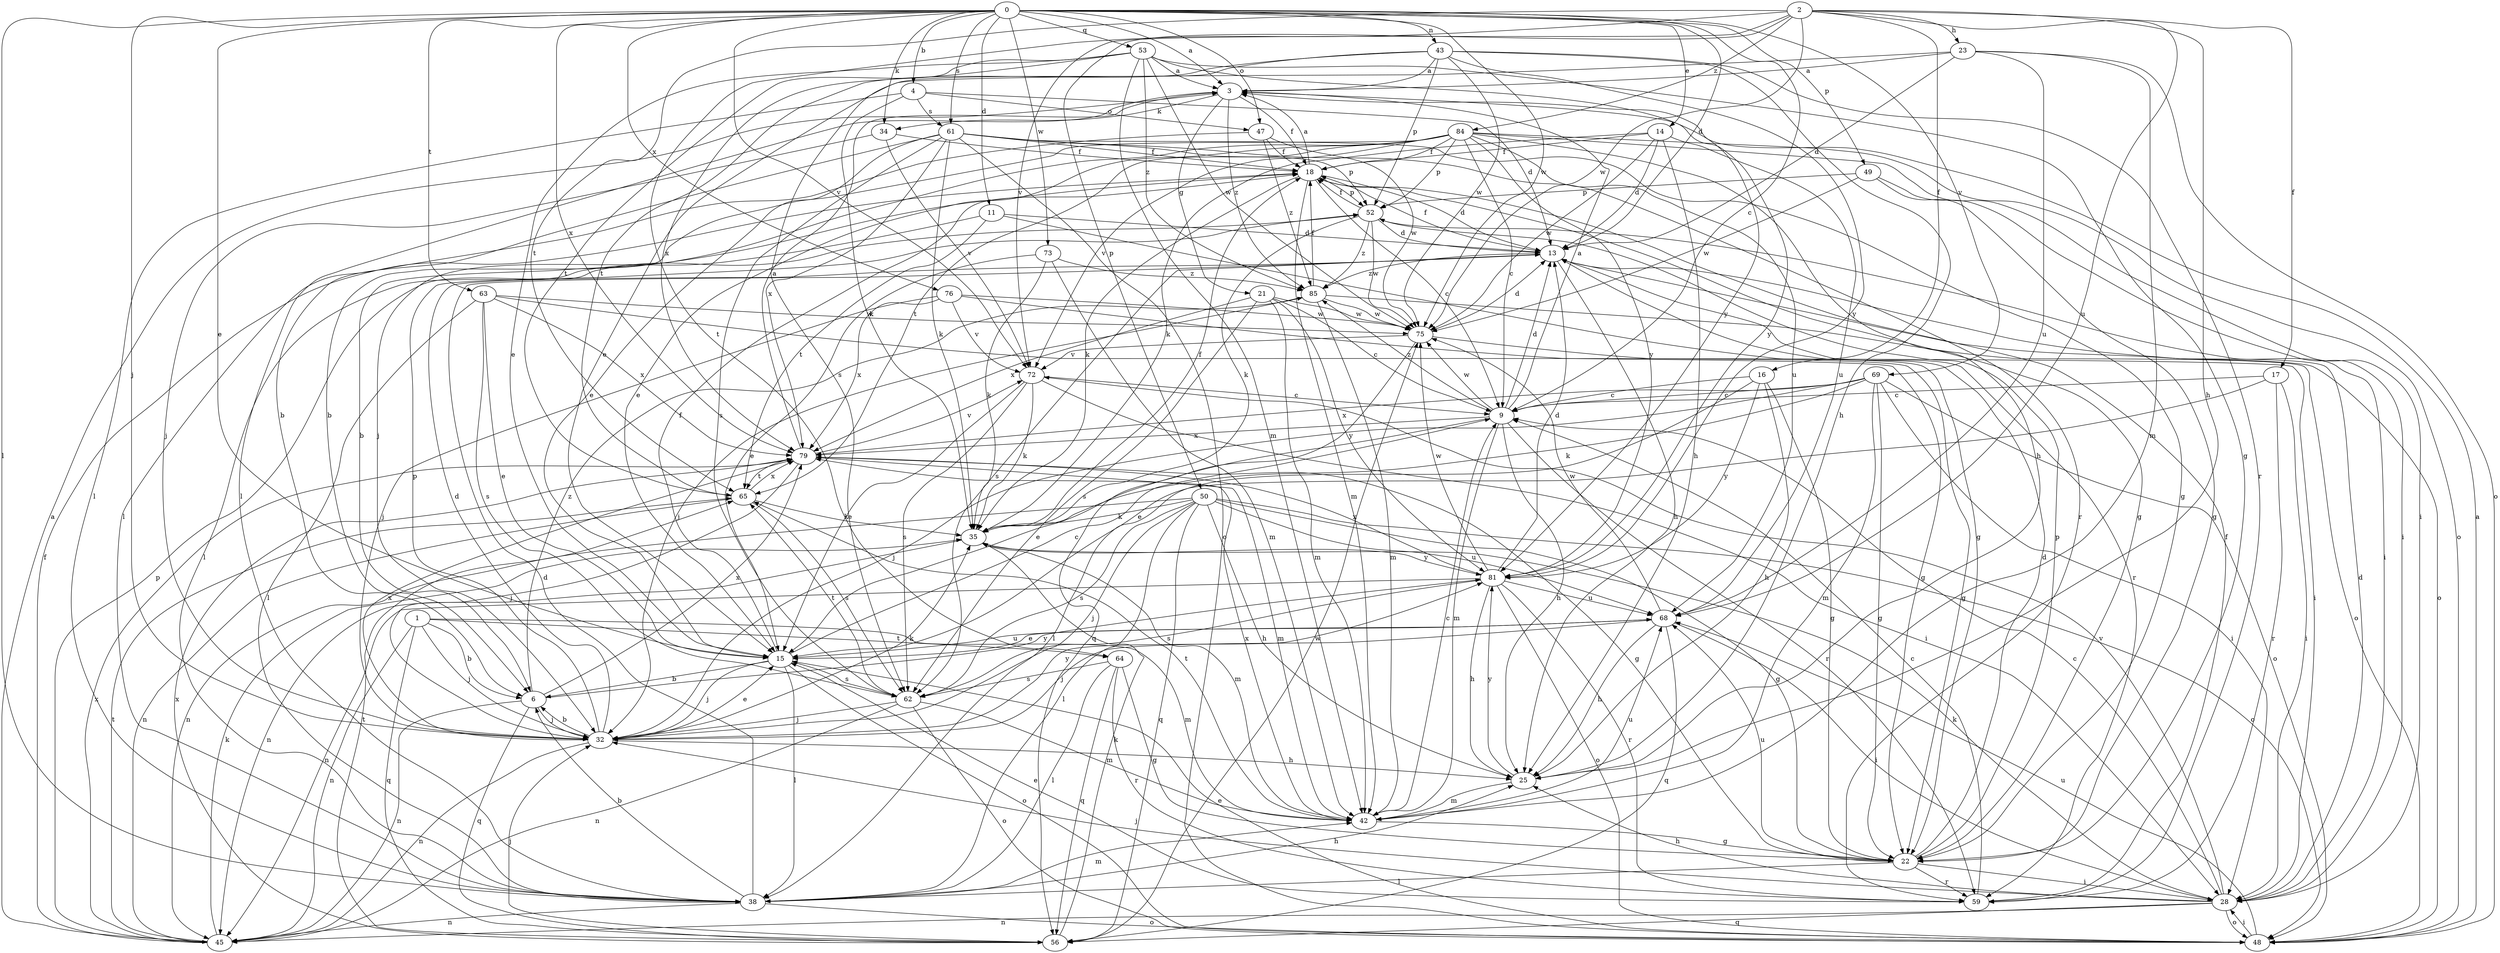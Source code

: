 strict digraph  {
0;
1;
2;
3;
4;
6;
9;
11;
13;
14;
15;
16;
17;
18;
21;
22;
23;
25;
28;
32;
34;
35;
38;
42;
43;
45;
47;
48;
49;
50;
52;
53;
56;
59;
61;
62;
63;
64;
65;
68;
69;
72;
73;
75;
76;
79;
81;
84;
85;
0 -> 3  [label=a];
0 -> 4  [label=b];
0 -> 9  [label=c];
0 -> 11  [label=d];
0 -> 13  [label=d];
0 -> 14  [label=e];
0 -> 15  [label=e];
0 -> 32  [label=j];
0 -> 34  [label=k];
0 -> 38  [label=l];
0 -> 43  [label=n];
0 -> 47  [label=o];
0 -> 49  [label=p];
0 -> 53  [label=q];
0 -> 61  [label=s];
0 -> 63  [label=t];
0 -> 69  [label=v];
0 -> 72  [label=v];
0 -> 73  [label=w];
0 -> 75  [label=w];
0 -> 76  [label=x];
0 -> 79  [label=x];
1 -> 6  [label=b];
1 -> 32  [label=j];
1 -> 42  [label=m];
1 -> 45  [label=n];
1 -> 56  [label=q];
1 -> 64  [label=t];
2 -> 16  [label=f];
2 -> 17  [label=f];
2 -> 23  [label=h];
2 -> 25  [label=h];
2 -> 50  [label=p];
2 -> 64  [label=t];
2 -> 65  [label=t];
2 -> 68  [label=u];
2 -> 72  [label=v];
2 -> 75  [label=w];
2 -> 84  [label=z];
3 -> 18  [label=f];
3 -> 21  [label=g];
3 -> 34  [label=k];
3 -> 38  [label=l];
3 -> 81  [label=y];
3 -> 85  [label=z];
4 -> 13  [label=d];
4 -> 35  [label=k];
4 -> 38  [label=l];
4 -> 47  [label=o];
4 -> 61  [label=s];
6 -> 32  [label=j];
6 -> 45  [label=n];
6 -> 56  [label=q];
6 -> 79  [label=x];
6 -> 81  [label=y];
6 -> 85  [label=z];
9 -> 3  [label=a];
9 -> 13  [label=d];
9 -> 15  [label=e];
9 -> 25  [label=h];
9 -> 42  [label=m];
9 -> 59  [label=r];
9 -> 75  [label=w];
9 -> 79  [label=x];
9 -> 85  [label=z];
11 -> 13  [label=d];
11 -> 22  [label=g];
11 -> 38  [label=l];
11 -> 65  [label=t];
13 -> 18  [label=f];
13 -> 25  [label=h];
13 -> 48  [label=o];
13 -> 59  [label=r];
13 -> 62  [label=s];
13 -> 85  [label=z];
14 -> 13  [label=d];
14 -> 18  [label=f];
14 -> 25  [label=h];
14 -> 35  [label=k];
14 -> 68  [label=u];
14 -> 75  [label=w];
15 -> 6  [label=b];
15 -> 9  [label=c];
15 -> 18  [label=f];
15 -> 32  [label=j];
15 -> 38  [label=l];
15 -> 48  [label=o];
15 -> 62  [label=s];
15 -> 68  [label=u];
16 -> 9  [label=c];
16 -> 22  [label=g];
16 -> 25  [label=h];
16 -> 38  [label=l];
16 -> 81  [label=y];
17 -> 9  [label=c];
17 -> 15  [label=e];
17 -> 28  [label=i];
17 -> 59  [label=r];
18 -> 3  [label=a];
18 -> 6  [label=b];
18 -> 9  [label=c];
18 -> 13  [label=d];
18 -> 22  [label=g];
18 -> 35  [label=k];
18 -> 42  [label=m];
18 -> 52  [label=p];
21 -> 9  [label=c];
21 -> 42  [label=m];
21 -> 62  [label=s];
21 -> 75  [label=w];
21 -> 79  [label=x];
21 -> 81  [label=y];
22 -> 13  [label=d];
22 -> 28  [label=i];
22 -> 38  [label=l];
22 -> 52  [label=p];
22 -> 59  [label=r];
22 -> 68  [label=u];
23 -> 3  [label=a];
23 -> 13  [label=d];
23 -> 15  [label=e];
23 -> 42  [label=m];
23 -> 48  [label=o];
23 -> 68  [label=u];
25 -> 42  [label=m];
25 -> 81  [label=y];
28 -> 9  [label=c];
28 -> 13  [label=d];
28 -> 25  [label=h];
28 -> 32  [label=j];
28 -> 35  [label=k];
28 -> 45  [label=n];
28 -> 48  [label=o];
28 -> 56  [label=q];
28 -> 72  [label=v];
32 -> 6  [label=b];
32 -> 13  [label=d];
32 -> 15  [label=e];
32 -> 25  [label=h];
32 -> 35  [label=k];
32 -> 45  [label=n];
32 -> 52  [label=p];
32 -> 79  [label=x];
32 -> 81  [label=y];
34 -> 18  [label=f];
34 -> 32  [label=j];
34 -> 72  [label=v];
35 -> 18  [label=f];
35 -> 42  [label=m];
35 -> 45  [label=n];
35 -> 81  [label=y];
38 -> 6  [label=b];
38 -> 13  [label=d];
38 -> 25  [label=h];
38 -> 42  [label=m];
38 -> 45  [label=n];
38 -> 48  [label=o];
42 -> 9  [label=c];
42 -> 22  [label=g];
42 -> 65  [label=t];
42 -> 68  [label=u];
42 -> 79  [label=x];
43 -> 3  [label=a];
43 -> 25  [label=h];
43 -> 52  [label=p];
43 -> 59  [label=r];
43 -> 62  [label=s];
43 -> 65  [label=t];
43 -> 75  [label=w];
43 -> 81  [label=y];
45 -> 3  [label=a];
45 -> 18  [label=f];
45 -> 35  [label=k];
45 -> 52  [label=p];
45 -> 65  [label=t];
45 -> 79  [label=x];
47 -> 18  [label=f];
47 -> 38  [label=l];
47 -> 75  [label=w];
47 -> 85  [label=z];
48 -> 3  [label=a];
48 -> 15  [label=e];
48 -> 28  [label=i];
48 -> 68  [label=u];
49 -> 22  [label=g];
49 -> 28  [label=i];
49 -> 52  [label=p];
49 -> 75  [label=w];
50 -> 22  [label=g];
50 -> 25  [label=h];
50 -> 32  [label=j];
50 -> 35  [label=k];
50 -> 38  [label=l];
50 -> 45  [label=n];
50 -> 48  [label=o];
50 -> 56  [label=q];
50 -> 62  [label=s];
50 -> 68  [label=u];
52 -> 13  [label=d];
52 -> 18  [label=f];
52 -> 28  [label=i];
52 -> 35  [label=k];
52 -> 75  [label=w];
52 -> 85  [label=z];
53 -> 3  [label=a];
53 -> 15  [label=e];
53 -> 22  [label=g];
53 -> 42  [label=m];
53 -> 65  [label=t];
53 -> 75  [label=w];
53 -> 79  [label=x];
53 -> 81  [label=y];
53 -> 85  [label=z];
56 -> 32  [label=j];
56 -> 35  [label=k];
56 -> 65  [label=t];
56 -> 75  [label=w];
56 -> 79  [label=x];
59 -> 9  [label=c];
59 -> 15  [label=e];
59 -> 18  [label=f];
61 -> 6  [label=b];
61 -> 15  [label=e];
61 -> 18  [label=f];
61 -> 22  [label=g];
61 -> 35  [label=k];
61 -> 48  [label=o];
61 -> 52  [label=p];
61 -> 59  [label=r];
61 -> 62  [label=s];
61 -> 79  [label=x];
62 -> 32  [label=j];
62 -> 42  [label=m];
62 -> 45  [label=n];
62 -> 48  [label=o];
62 -> 65  [label=t];
63 -> 15  [label=e];
63 -> 28  [label=i];
63 -> 38  [label=l];
63 -> 62  [label=s];
63 -> 75  [label=w];
63 -> 79  [label=x];
64 -> 22  [label=g];
64 -> 38  [label=l];
64 -> 56  [label=q];
64 -> 59  [label=r];
64 -> 62  [label=s];
65 -> 35  [label=k];
65 -> 45  [label=n];
65 -> 62  [label=s];
65 -> 79  [label=x];
68 -> 15  [label=e];
68 -> 25  [label=h];
68 -> 28  [label=i];
68 -> 32  [label=j];
68 -> 56  [label=q];
68 -> 75  [label=w];
69 -> 9  [label=c];
69 -> 22  [label=g];
69 -> 28  [label=i];
69 -> 32  [label=j];
69 -> 35  [label=k];
69 -> 42  [label=m];
69 -> 48  [label=o];
69 -> 79  [label=x];
72 -> 9  [label=c];
72 -> 15  [label=e];
72 -> 28  [label=i];
72 -> 35  [label=k];
72 -> 62  [label=s];
73 -> 15  [label=e];
73 -> 35  [label=k];
73 -> 42  [label=m];
73 -> 85  [label=z];
75 -> 13  [label=d];
75 -> 22  [label=g];
75 -> 56  [label=q];
75 -> 72  [label=v];
76 -> 22  [label=g];
76 -> 32  [label=j];
76 -> 72  [label=v];
76 -> 75  [label=w];
76 -> 79  [label=x];
79 -> 3  [label=a];
79 -> 22  [label=g];
79 -> 32  [label=j];
79 -> 42  [label=m];
79 -> 65  [label=t];
79 -> 72  [label=v];
81 -> 13  [label=d];
81 -> 25  [label=h];
81 -> 45  [label=n];
81 -> 48  [label=o];
81 -> 59  [label=r];
81 -> 62  [label=s];
81 -> 68  [label=u];
81 -> 75  [label=w];
81 -> 79  [label=x];
84 -> 6  [label=b];
84 -> 9  [label=c];
84 -> 15  [label=e];
84 -> 18  [label=f];
84 -> 25  [label=h];
84 -> 28  [label=i];
84 -> 32  [label=j];
84 -> 48  [label=o];
84 -> 52  [label=p];
84 -> 65  [label=t];
84 -> 68  [label=u];
84 -> 72  [label=v];
84 -> 81  [label=y];
85 -> 18  [label=f];
85 -> 32  [label=j];
85 -> 42  [label=m];
85 -> 48  [label=o];
85 -> 75  [label=w];
}
